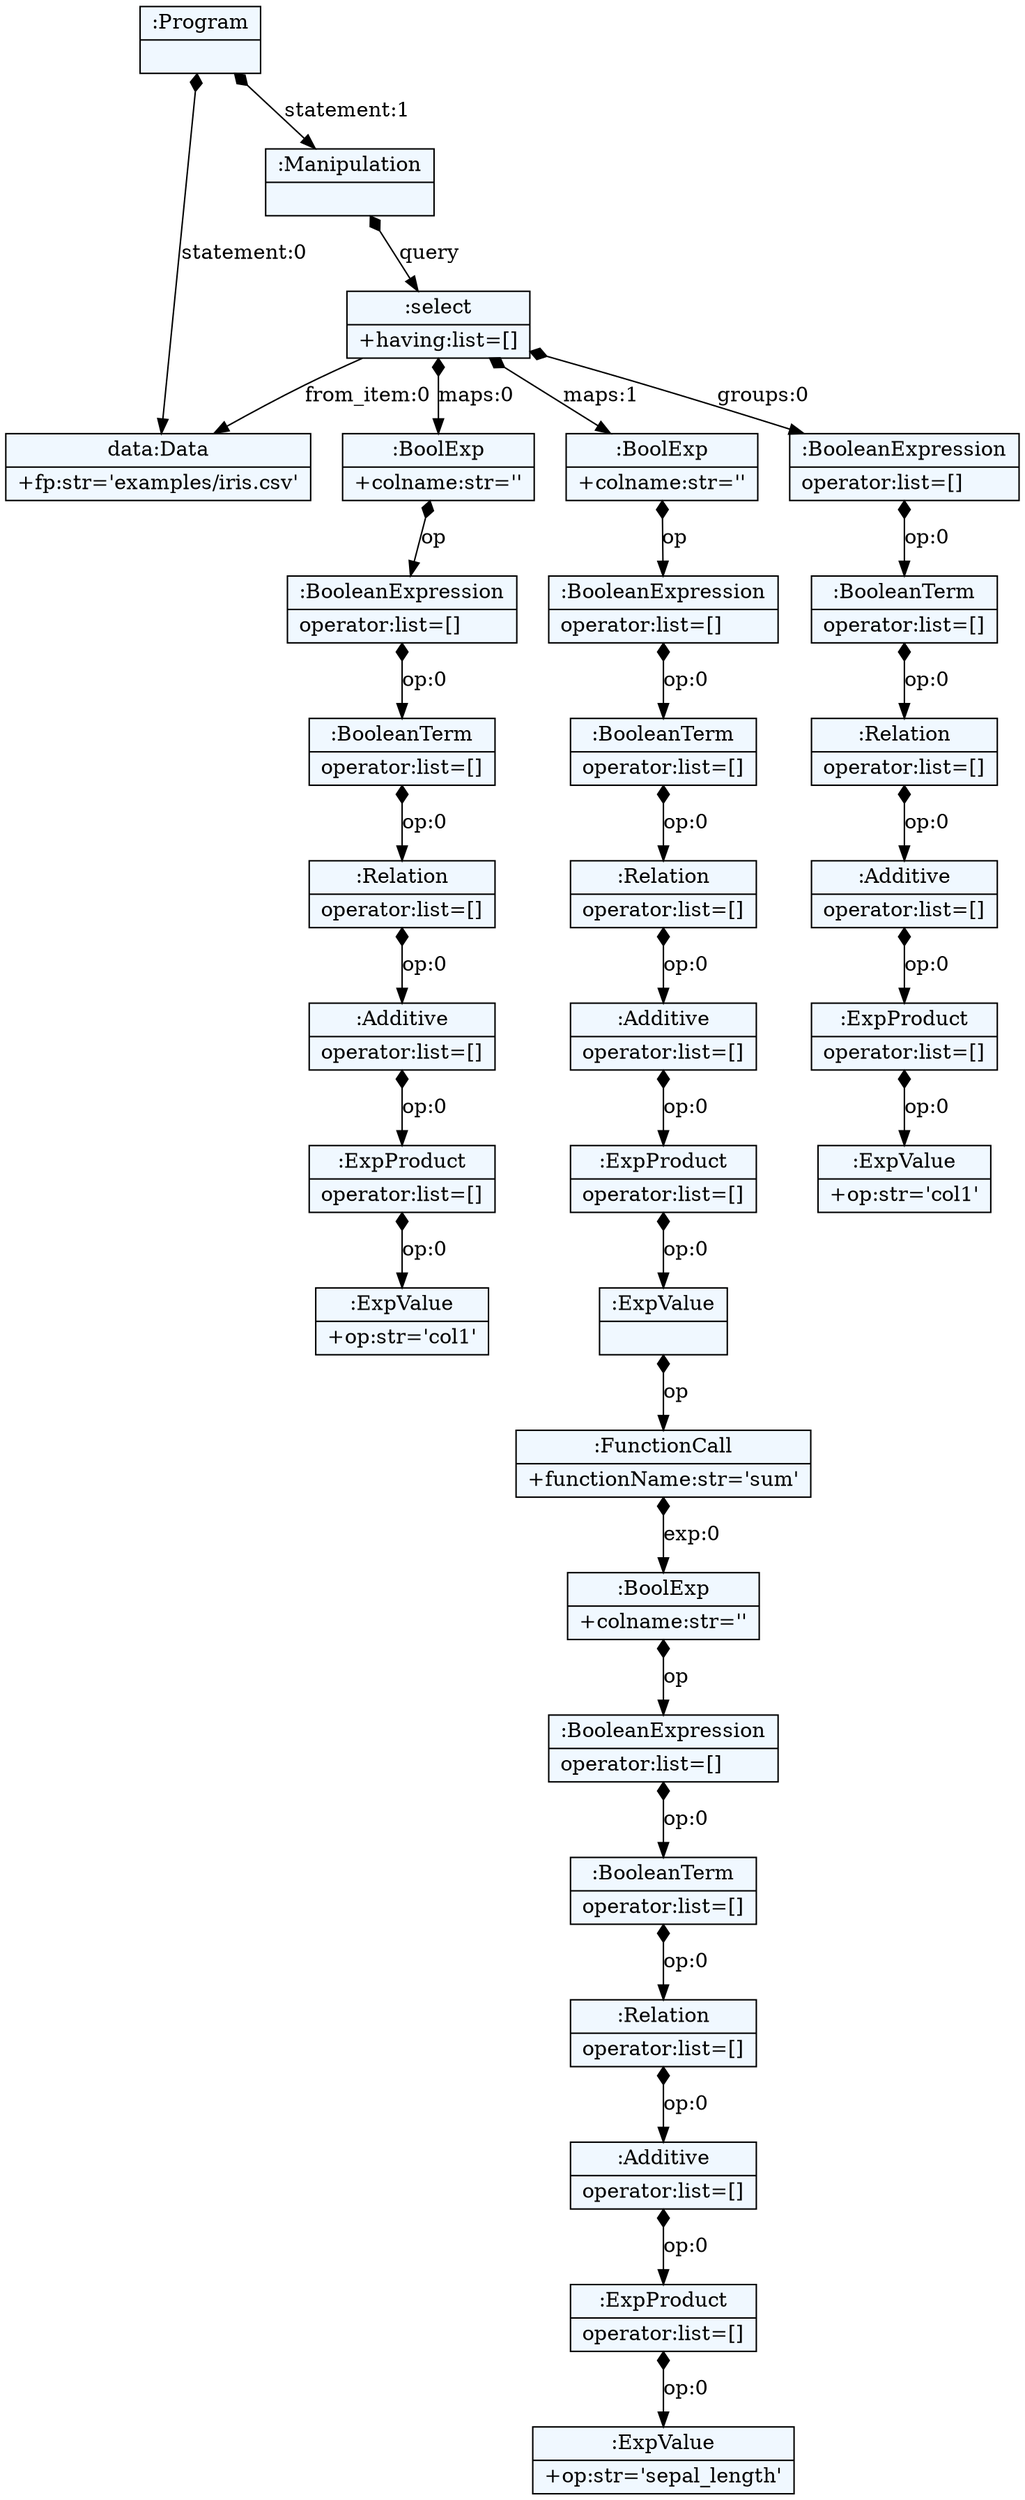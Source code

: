 
    digraph textX {
    fontname = "Bitstream Vera Sans"
    fontsize = 8
    node[
        shape=record,
        style=filled,
        fillcolor=aliceblue
    ]
    nodesep = 0.3
    edge[dir=black,arrowtail=empty]


4707594192 -> 4707593744 [label="statement:0" arrowtail=diamond dir=both]
4707593744[label="{data:Data|+fp:str='examples/iris.csv'\l}"]
4707594192 -> 4707552528 [label="statement:1" arrowtail=diamond dir=both]
4707552528 -> 4707550672 [label="query" arrowtail=diamond dir=both]
4707550672 -> 4707550352 [label="maps:0" arrowtail=diamond dir=both]
4707550352 -> 4707563216 [label="op" arrowtail=diamond dir=both]
4707563216 -> 4707562768 [label="op:0" arrowtail=diamond dir=both]
4707562768 -> 4707563152 [label="op:0" arrowtail=diamond dir=both]
4707563152 -> 4707654608 [label="op:0" arrowtail=diamond dir=both]
4707654608 -> 4707652624 [label="op:0" arrowtail=diamond dir=both]
4707652624 -> 4707653456 [label="op:0" arrowtail=diamond dir=both]
4707653456[label="{:ExpValue|+op:str='col1'\l}"]
4707652624[label="{:ExpProduct|operator:list=[]\l}"]
4707654608[label="{:Additive|operator:list=[]\l}"]
4707563152[label="{:Relation|operator:list=[]\l}"]
4707562768[label="{:BooleanTerm|operator:list=[]\l}"]
4707563216[label="{:BooleanExpression|operator:list=[]\l}"]
4707550352[label="{:BoolExp|+colname:str=''\l}"]
4707550672 -> 4707550800 [label="maps:1" arrowtail=diamond dir=both]
4707550800 -> 4707561680 [label="op" arrowtail=diamond dir=both]
4707561680 -> 4707653072 [label="op:0" arrowtail=diamond dir=both]
4707653072 -> 4707652944 [label="op:0" arrowtail=diamond dir=both]
4707652944 -> 4707651728 [label="op:0" arrowtail=diamond dir=both]
4707651728 -> 4707681488 [label="op:0" arrowtail=diamond dir=both]
4707681488 -> 4707681744 [label="op:0" arrowtail=diamond dir=both]
4707681744 -> 4707681424 [label="op" arrowtail=diamond dir=both]
4707681424 -> 4707681232 [label="exp:0" arrowtail=diamond dir=both]
4707681232 -> 4707680464 [label="op" arrowtail=diamond dir=both]
4707680464 -> 4707682896 [label="op:0" arrowtail=diamond dir=both]
4707682896 -> 4707700560 [label="op:0" arrowtail=diamond dir=both]
4707700560 -> 4707699152 [label="op:0" arrowtail=diamond dir=both]
4707699152 -> 4707700624 [label="op:0" arrowtail=diamond dir=both]
4707700624 -> 4707698384 [label="op:0" arrowtail=diamond dir=both]
4707698384[label="{:ExpValue|+op:str='sepal_length'\l}"]
4707700624[label="{:ExpProduct|operator:list=[]\l}"]
4707699152[label="{:Additive|operator:list=[]\l}"]
4707700560[label="{:Relation|operator:list=[]\l}"]
4707682896[label="{:BooleanTerm|operator:list=[]\l}"]
4707680464[label="{:BooleanExpression|operator:list=[]\l}"]
4707681232[label="{:BoolExp|+colname:str=''\l}"]
4707681424[label="{:FunctionCall|+functionName:str='sum'\l}"]
4707681744[label="{:ExpValue|}"]
4707681488[label="{:ExpProduct|operator:list=[]\l}"]
4707651728[label="{:Additive|operator:list=[]\l}"]
4707652944[label="{:Relation|operator:list=[]\l}"]
4707653072[label="{:BooleanTerm|operator:list=[]\l}"]
4707561680[label="{:BooleanExpression|operator:list=[]\l}"]
4707550800[label="{:BoolExp|+colname:str=''\l}"]
4707550672 -> 4707593744 [label="from_item:0" ]
4707550672 -> 4707651792 [label="groups:0" arrowtail=diamond dir=both]
4707651792 -> 4707562576 [label="op:0" arrowtail=diamond dir=both]
4707562576 -> 4707563472 [label="op:0" arrowtail=diamond dir=both]
4707563472 -> 4707680656 [label="op:0" arrowtail=diamond dir=both]
4707680656 -> 4707681936 [label="op:0" arrowtail=diamond dir=both]
4707681936 -> 4707683152 [label="op:0" arrowtail=diamond dir=both]
4707683152[label="{:ExpValue|+op:str='col1'\l}"]
4707681936[label="{:ExpProduct|operator:list=[]\l}"]
4707680656[label="{:Additive|operator:list=[]\l}"]
4707563472[label="{:Relation|operator:list=[]\l}"]
4707562576[label="{:BooleanTerm|operator:list=[]\l}"]
4707651792[label="{:BooleanExpression|operator:list=[]\l}"]
4707550672[label="{:select|+having:list=[]\l}"]
4707552528[label="{:Manipulation|}"]
4707594192[label="{:Program|}"]

}
